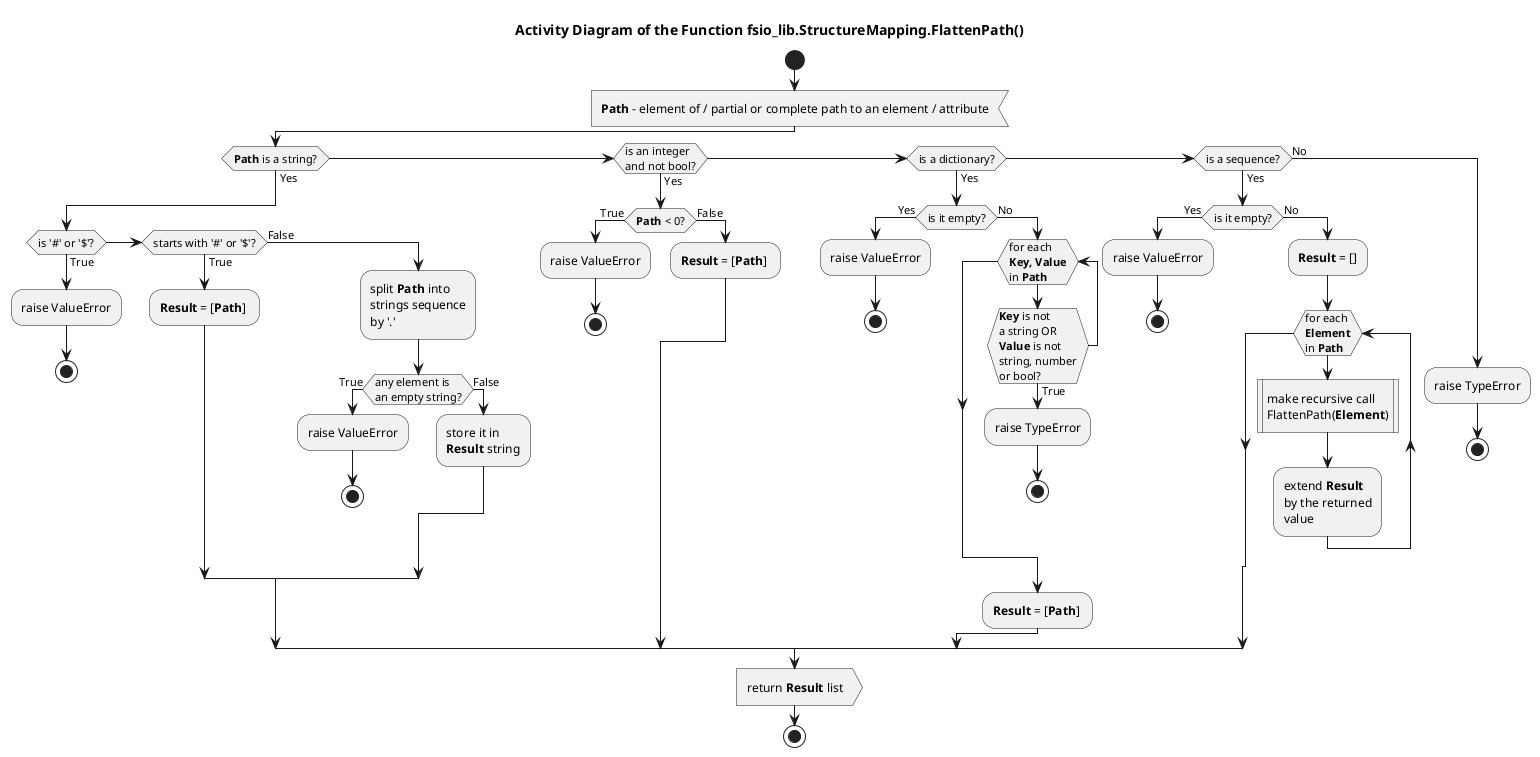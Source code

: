 @startuml structure_mapping_flatten_path

title Activity Diagram of the Function fsio_lib.StructureMapping.FlattenPath()

start

:<b>Path</b> - element of / partial or complete path to an element / attribute<

if (<b>Path</b> is a string?) then (Yes)
    if (is '#' or '$'?) then (True)
        :raise ValueError;
        
        stop
    elseif (starts with '#' or '$'?) then (True)
        :<b>Result</b> = [<b>Path</b>] ;
    else (False)
        :split <b>Path</b> into\nstrings sequence\nby '.';
        
        if (any element is\nan empty string?) then (True)
            :raise ValueError;
            
            stop
        else (False)
            :store it in\n<b>Result</b> string;
        endif
    endif
elseif (is an integer\nand not bool?) then (Yes)
    if (<b>Path</b> < 0?) then (True)
        :raise ValueError;
            
        stop
    else (False)
        :<b>Result</b> = [<b>Path</b>] ;
    endif
elseif (is a dictionary?) then (Yes)
    if (is it empty?) then (Yes)
        :raise ValueError;
            
        stop
    else (No)
        while (for each\n<b>Key, Value</b>\nin <b>Path</b>)
            if (<b>Key</b> is not\na string OR\n<b>Value</b> is not\nstring, number\nor bool?) then (True)
                :raise TypeError;
            
                stop
            endif
        end while
        
        :<b>Result</b> = [<b>Path</b>] ;
    endif
elseif (is a sequence?) then (Yes)
    if (is it empty?) then (Yes)
        :raise ValueError;
            
        stop
    else (No)
        :<b>Result</b> = [];
        
        while (for each\n<b>Element</b>\nin <b>Path</b>)
            :make recursive call\nFlattenPath(<b>Element</b>)|
            
            :extend <b>Result</b>\nby the returned\nvalue;
        end while
    endif
else (No)
    :raise TypeError;
            
    stop
endif

:return <b>Result</b> list>

stop

@enduml